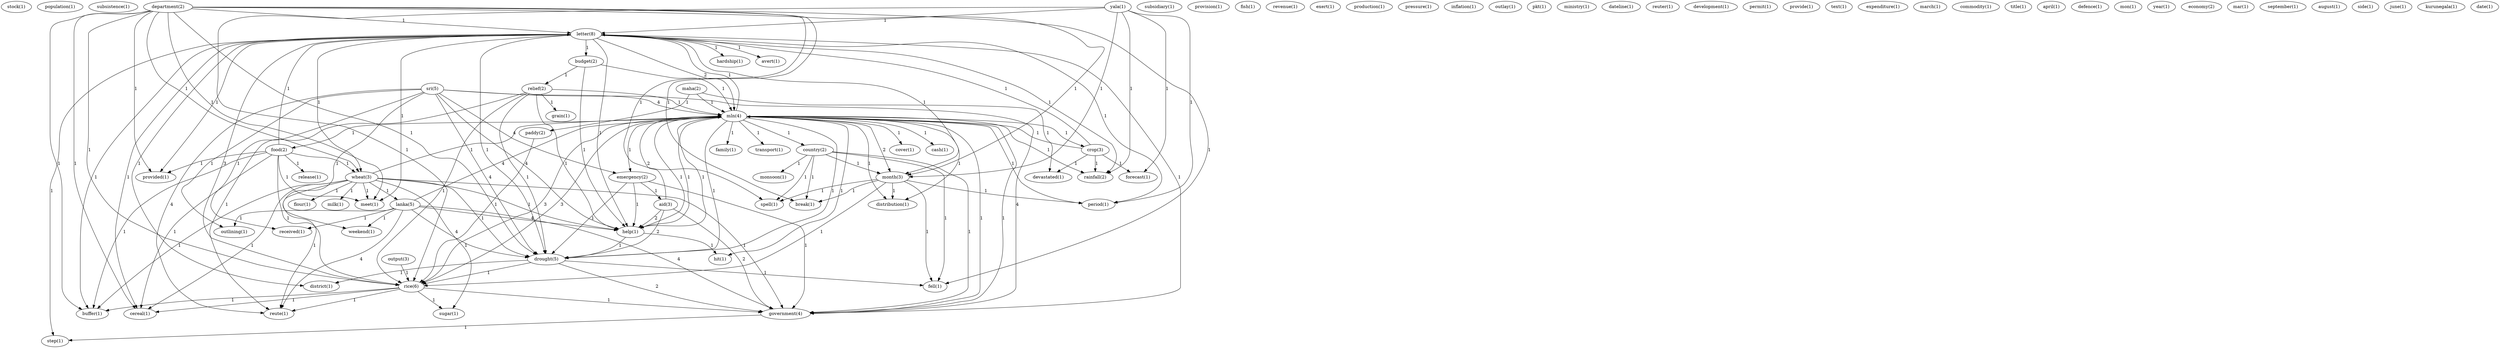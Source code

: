 digraph G {
  stock [ label="stock(1)" ];
  population [ label="population(1)" ];
  subsistence [ label="subsistence(1)" ];
  output [ label="output(3)" ];
  rice [ label="rice(6)" ];
  mln [ label="mln(2)" ];
  crop [ label="crop(3)" ];
  food [ label="food(2)" ];
  country [ label="country(2)" ];
  help [ label="help(1)" ];
  family [ label="family(1)" ];
  emergency [ label="emergency(2)" ];
  hit [ label="hit(1)" ];
  letter [ label="letter(8)" ];
  transport [ label="transport(1)" ];
  rainfall [ label="rainfall(2)" ];
  month [ label="month(3)" ];
  period [ label="period(1)" ];
  cover [ label="cover(1)" ];
  cash [ label="cash(1)" ];
  drought [ label="drought(5)" ];
  help [ label="help(1)" ];
  distribution [ label="distribution(1)" ];
  government [ label="government(4)" ];
  forecast [ label="forecast(1)" ];
  devastated [ label="devastated(1)" ];
  mln [ label="mln(4)" ];
  release [ label="release(1)" ];
  provided [ label="provided(1)" ];
  wheat [ label="wheat(3)" ];
  meet [ label="meet(1)" ];
  buffer [ label="buffer(1)" ];
  cereal [ label="cereal(1)" ];
  subsidiary [ label="subsidiary(1)" ];
  monsoon [ label="monsoon(1)" ];
  spell [ label="spell(1)" ];
  break [ label="break(1)" ];
  fell [ label="fell(1)" ];
  provision [ label="provision(1)" ];
  fish [ label="fish(1)" ];
  revenue [ label="revenue(1)" ];
  exert [ label="exert(1)" ];
  production [ label="production(1)" ];
  department [ label="department(2)" ];
  sri [ label="sri(5)" ];
  weekend [ label="weekend(1)" ];
  received [ label="received(1)" ];
  reute [ label="reute(1)" ];
  outlining [ label="outlining(1)" ];
  pressure [ label="pressure(1)" ];
  inflation [ label="inflation(1)" ];
  aid [ label="aid(3)" ];
  yala [ label="yala(1)" ];
  hardship [ label="hardship(1)" ];
  budget [ label="budget(2)" ];
  district [ label="district(1)" ];
  avert [ label="avert(1)" ];
  step [ label="step(1)" ];
  maha [ label="maha(2)" ];
  paddy [ label="paddy(2)" ];
  outlay [ label="outlay(1)" ];
  pkt [ label="pkt(1)" ];
  ministry [ label="ministry(1)" ];
  dateline [ label="dateline(1)" ];
  reuter [ label="reuter(1)" ];
  flour [ label="flour(1)" ];
  milk [ label="milk(1)" ];
  lanka [ label="lanka(5)" ];
  sugar [ label="sugar(1)" ];
  development [ label="development(1)" ];
  permit [ label="permit(1)" ];
  provide [ label="provide(1)" ];
  relief [ label="relief(2)" ];
  text [ label="text(1)" ];
  grain [ label="grain(1)" ];
  expenditure [ label="expenditure(1)" ];
  march [ label="march(1)" ];
  commodity [ label="commodity(1)" ];
  title [ label="title(1)" ];
  april [ label="april(1)" ];
  defence [ label="defence(1)" ];
  mon [ label="mon(1)" ];
  year [ label="year(1)" ];
  economy [ label="economy(2)" ];
  mar [ label="mar(1)" ];
  september [ label="september(1)" ];
  august [ label="august(1)" ];
  side [ label="side(1)" ];
  june [ label="june(1)" ];
  kurunegala [ label="kurunegala(1)" ];
  date [ label="date(1)" ];
  output -> rice [ label="1" ];
  mln -> crop [ label="1" ];
  mln -> food [ label="1" ];
  mln -> country [ label="1" ];
  mln -> help [ label="1" ];
  mln -> family [ label="1" ];
  mln -> emergency [ label="1" ];
  mln -> hit [ label="1" ];
  mln -> letter [ label="1" ];
  mln -> transport [ label="1" ];
  mln -> rainfall [ label="1" ];
  mln -> month [ label="2" ];
  mln -> period [ label="1" ];
  mln -> cover [ label="1" ];
  mln -> cash [ label="1" ];
  mln -> drought [ label="1" ];
  mln -> help [ label="1" ];
  mln -> distribution [ label="1" ];
  mln -> rice [ label="3" ];
  mln -> government [ label="1" ];
  crop -> letter [ label="1" ];
  crop -> forecast [ label="1" ];
  crop -> rainfall [ label="1" ];
  crop -> devastated [ label="1" ];
  crop -> mln [ label="1" ];
  food -> release [ label="1" ];
  food -> letter [ label="1" ];
  food -> provided [ label="1" ];
  food -> wheat [ label="1" ];
  food -> meet [ label="1" ];
  food -> rice [ label="1" ];
  food -> buffer [ label="1" ];
  food -> cereal [ label="1" ];
  country -> monsoon [ label="1" ];
  country -> month [ label="1" ];
  country -> spell [ label="1" ];
  country -> break [ label="1" ];
  country -> fell [ label="1" ];
  country -> government [ label="1" ];
  help -> hit [ label="1" ];
  help -> drought [ label="1" ];
  department -> letter [ label="1" ];
  department -> provided [ label="1" ];
  department -> wheat [ label="1" ];
  department -> month [ label="1" ];
  department -> spell [ label="1" ];
  department -> break [ label="1" ];
  department -> drought [ label="1" ];
  department -> meet [ label="1" ];
  department -> fell [ label="1" ];
  department -> rice [ label="1" ];
  department -> buffer [ label="1" ];
  department -> cereal [ label="1" ];
  sri -> emergency [ label="4" ];
  sri -> weekend [ label="1" ];
  sri -> mln [ label="4" ];
  sri -> drought [ label="4" ];
  sri -> help [ label="4" ];
  sri -> received [ label="1" ];
  sri -> reute [ label="4" ];
  sri -> government [ label="4" ];
  sri -> outlining [ label="1" ];
  emergency -> aid [ label="1" ];
  emergency -> drought [ label="1" ];
  emergency -> help [ label="1" ];
  emergency -> government [ label="1" ];
  yala -> letter [ label="1" ];
  yala -> forecast [ label="1" ];
  yala -> rainfall [ label="1" ];
  yala -> month [ label="1" ];
  yala -> period [ label="1" ];
  yala -> rice [ label="1" ];
  letter -> provided [ label="1" ];
  letter -> wheat [ label="1" ];
  letter -> rainfall [ label="1" ];
  letter -> month [ label="1" ];
  letter -> period [ label="1" ];
  letter -> hardship [ label="1" ];
  letter -> budget [ label="1" ];
  letter -> mln [ label="2" ];
  letter -> drought [ label="1" ];
  letter -> help [ label="1" ];
  letter -> meet [ label="1" ];
  letter -> district [ label="1" ];
  letter -> rice [ label="3" ];
  letter -> buffer [ label="1" ];
  letter -> avert [ label="1" ];
  letter -> government [ label="1" ];
  letter -> step [ label="1" ];
  letter -> cereal [ label="1" ];
  maha -> paddy [ label="1" ];
  maha -> devastated [ label="1" ];
  maha -> mln [ label="1" ];
  aid -> mln [ label="2" ];
  aid -> drought [ label="2" ];
  aid -> help [ label="2" ];
  aid -> government [ label="2" ];
  paddy -> rice [ label="1" ];
  wheat -> flour [ label="1" ];
  wheat -> milk [ label="1" ];
  wheat -> lanka [ label="1" ];
  wheat -> mln [ label="1" ];
  wheat -> drought [ label="1" ];
  wheat -> help [ label="1" ];
  wheat -> meet [ label="1" ];
  wheat -> buffer [ label="1" ];
  wheat -> reute [ label="1" ];
  wheat -> sugar [ label="1" ];
  wheat -> government [ label="1" ];
  wheat -> cereal [ label="1" ];
  month -> period [ label="1" ];
  month -> spell [ label="1" ];
  month -> break [ label="1" ];
  month -> fell [ label="1" ];
  month -> distribution [ label="1" ];
  month -> rice [ label="1" ];
  lanka -> weekend [ label="1" ];
  lanka -> mln [ label="4" ];
  lanka -> drought [ label="4" ];
  lanka -> help [ label="4" ];
  lanka -> received [ label="1" ];
  lanka -> reute [ label="4" ];
  lanka -> government [ label="4" ];
  lanka -> outlining [ label="1" ];
  budget -> relief [ label="1" ];
  budget -> mln [ label="1" ];
  budget -> help [ label="1" ];
  relief -> mln [ label="1" ];
  relief -> drought [ label="1" ];
  relief -> help [ label="1" ];
  relief -> grain [ label="1" ];
  relief -> rice [ label="1" ];
  relief -> reute [ label="1" ];
  mln -> drought [ label="1" ];
  mln -> help [ label="1" ];
  mln -> distribution [ label="1" ];
  mln -> rice [ label="3" ];
  mln -> government [ label="1" ];
  drought -> district [ label="1" ];
  drought -> fell [ label="1" ];
  drought -> rice [ label="1" ];
  drought -> government [ label="2" ];
  rice -> buffer [ label="1" ];
  rice -> reute [ label="1" ];
  rice -> sugar [ label="1" ];
  rice -> government [ label="1" ];
  rice -> cereal [ label="1" ];
  government -> step [ label="1" ];
}
